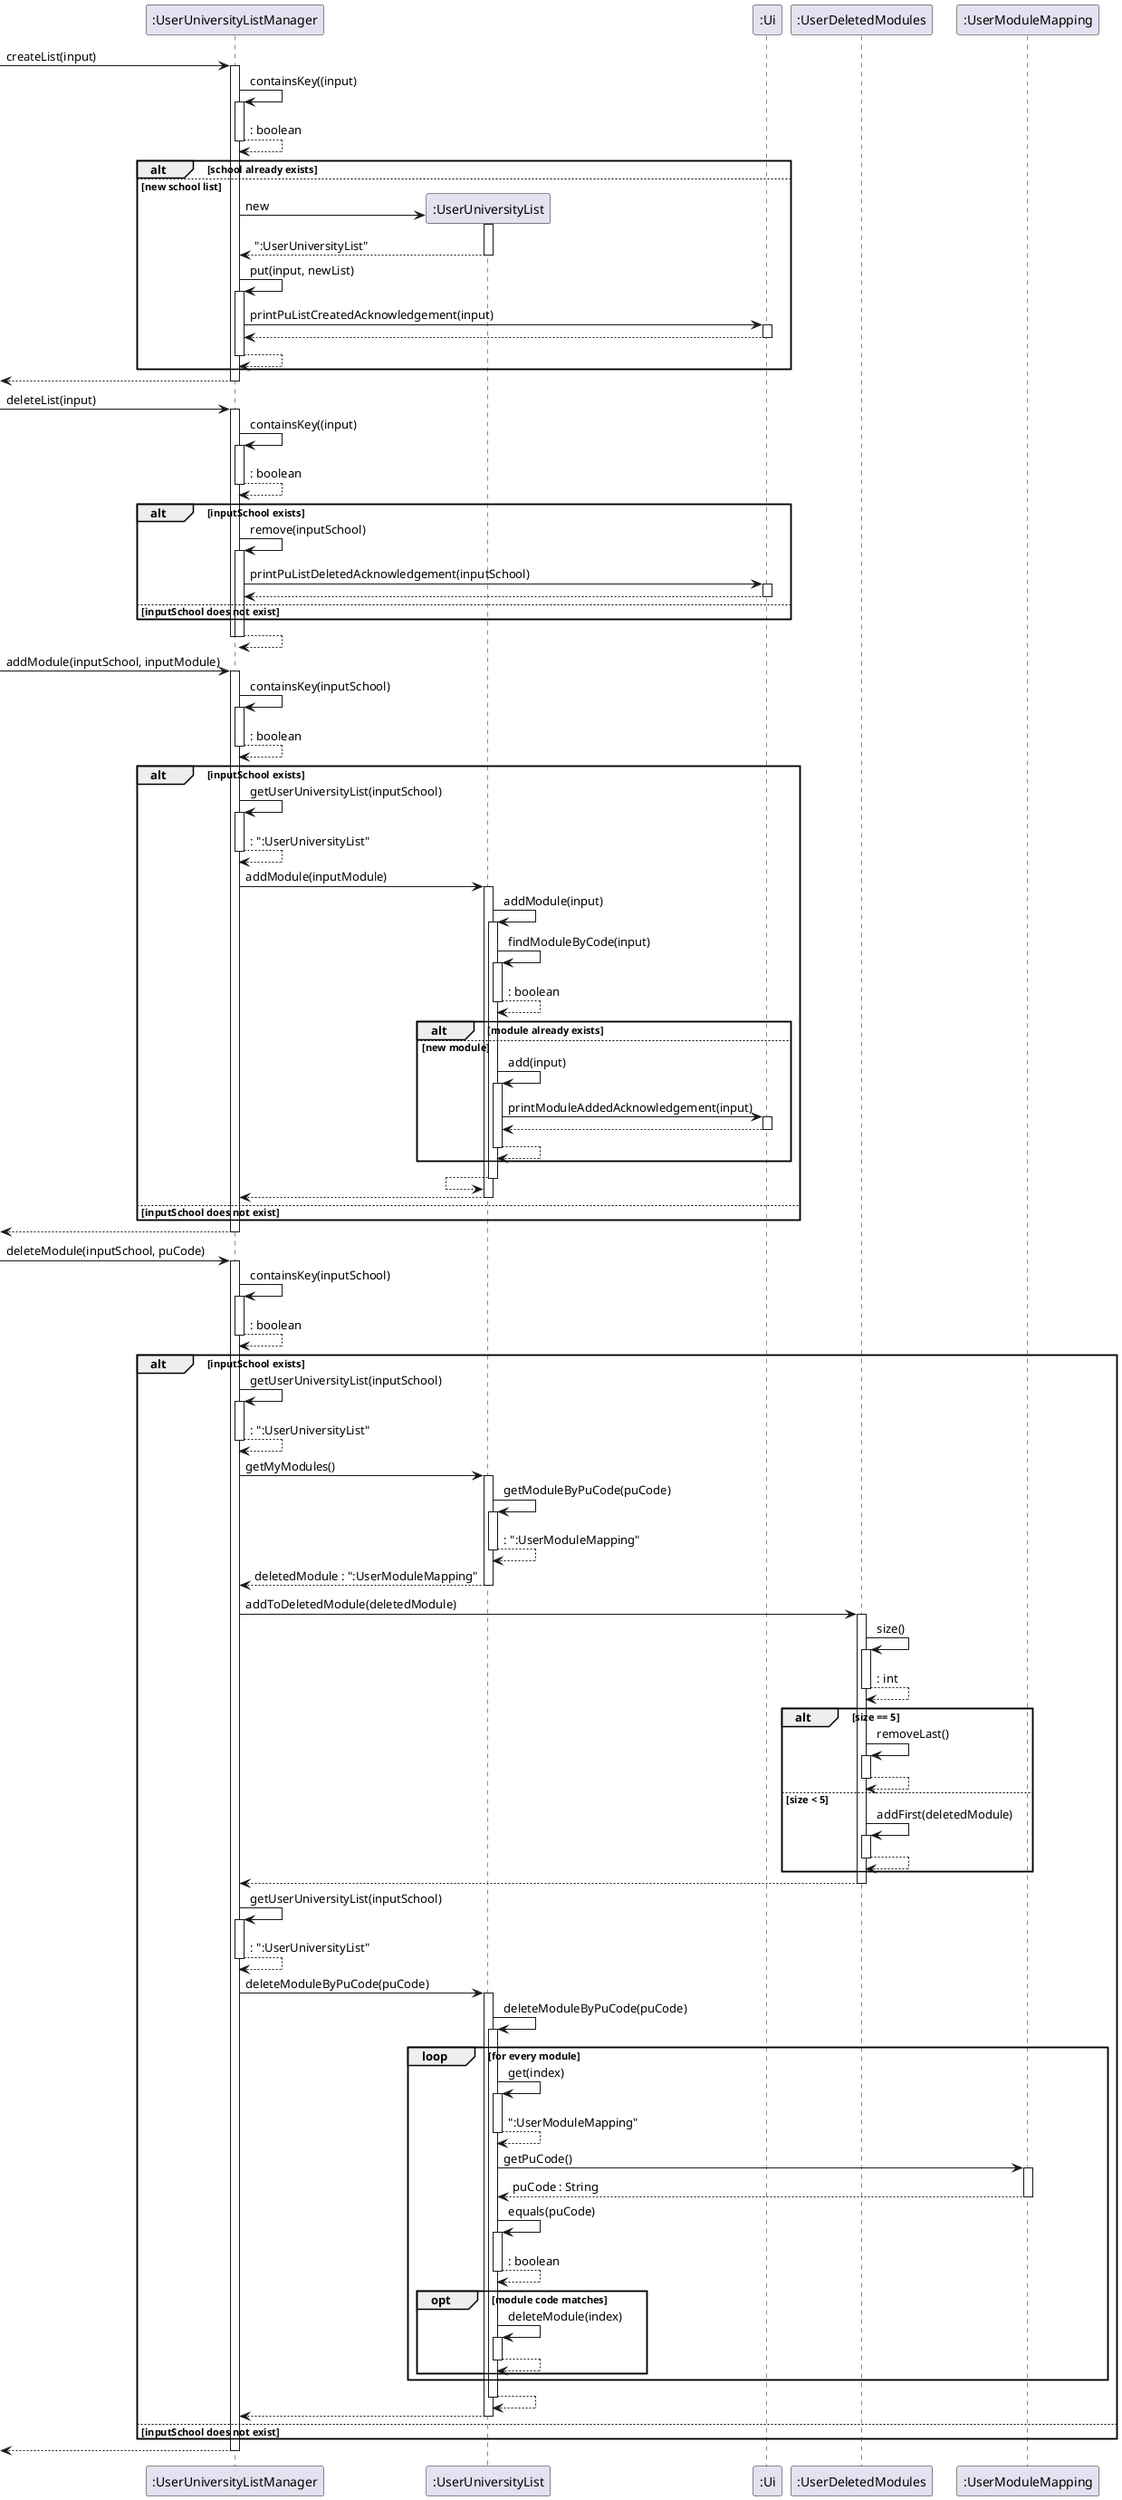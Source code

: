@startuml
'https://plantuml.com/sequence-diagram

-> ":UserUniversityListManager" : createList(input)
activate ":UserUniversityListManager"

":UserUniversityListManager" -> ":UserUniversityListManager" : containsKey((input)
activate ":UserUniversityListManager"
return : boolean

alt school already exists

else new school list
    ":UserUniversityListManager" -> ":UserUniversityList" **: new
    activate ":UserUniversityList"
    return ":UserUniversityList"
    ":UserUniversityListManager" -> ":UserUniversityListManager" : put(input, newList)
    activate ":UserUniversityListManager"

    ":UserUniversityListManager" -> ":Ui" : printPuListCreatedAcknowledgement(input)
    activate ":Ui"
    return

    return

end
return
deactivate ":UserUniversityListManager"

-> ":UserUniversityListManager" : deleteList(input)
activate ":UserUniversityListManager"

":UserUniversityListManager" -> ":UserUniversityListManager" : containsKey((input)
activate ":UserUniversityListManager"
return : boolean

alt inputSchool exists
    ":UserUniversityListManager" -> ":UserUniversityListManager" : remove(inputSchool)
    activate ":UserUniversityListManager"

    ":UserUniversityListManager" -> ":Ui" : printPuListDeletedAcknowledgement(inputSchool)
    activate ":Ui"
    return
else inputSchool does not exist
end

return
deactivate ":UserUniversityListManager"

-> ":UserUniversityListManager" : addModule(inputSchool, inputModule)
activate ":UserUniversityListManager"
":UserUniversityListManager" -> ":UserUniversityListManager" : containsKey(inputSchool)
activate ":UserUniversityListManager"
return : boolean

alt inputSchool exists
    ":UserUniversityListManager" -> ":UserUniversityListManager" : getUserUniversityList(inputSchool)
    activate ":UserUniversityListManager"
    return : ":UserUniversityList"
    ":UserUniversityListManager" -> ":UserUniversityList" : addModule(inputModule)
    activate ":UserUniversityList"

    ":UserUniversityList" -> ":UserUniversityList" : addModule(input)
    activate ":UserUniversityList"
    ":UserUniversityList" -> ":UserUniversityList" : findModuleByCode(input)
    activate ":UserUniversityList"
    return : boolean
    alt module already exists
    else new module
        ":UserUniversityList" -> ":UserUniversityList" : add(input)
        activate ":UserUniversityList"

        ":UserUniversityList" -> ":Ui" : printModuleAddedAcknowledgement(input)
        activate ":Ui"
        ":UserUniversityList" <-- ":Ui"
        deactivate ":Ui"
        return
    end
    ":UserUniversityList" <-- ":UserUniversityList"
    deactivate ":UserUniversityList"
    ":UserUniversityListManager" <-- ":UserUniversityList"
    deactivate ":UserUniversityList"

else inputSchool does not exist

end
return
deactivate ":UserUniversityListManager"

-> ":UserUniversityListManager" : deleteModule(inputSchool, puCode)
activate ":UserUniversityListManager"
":UserUniversityListManager" -> ":UserUniversityListManager" : containsKey(inputSchool)
activate ":UserUniversityListManager"
return : boolean
alt inputSchool exists
    ":UserUniversityListManager" -> ":UserUniversityListManager" : getUserUniversityList(inputSchool)
    activate ":UserUniversityListManager"
    return : ":UserUniversityList"

    ":UserUniversityListManager" -> ":UserUniversityList" : getMyModules()
    activate ":UserUniversityList"


    ":UserUniversityList" -> ":UserUniversityList" : getModuleByPuCode(puCode)
    activate ":UserUniversityList"
    return : ":UserModuleMapping"

    return deletedModule : ":UserModuleMapping"

    ":UserUniversityListManager" -> ":UserDeletedModules" : addToDeletedModule(deletedModule)
    activate ":UserDeletedModules"
    ":UserDeletedModules" -> ":UserDeletedModules" : size()
    activate ":UserDeletedModules"
    return : int
        alt size == 5
        ":UserDeletedModules" -> ":UserDeletedModules" : removeLast()
        activate ":UserDeletedModules"
        return
        else size < 5
        ":UserDeletedModules" -> ":UserDeletedModules" : addFirst(deletedModule)
        activate ":UserDeletedModules"
        return
    end
    return

    ":UserUniversityListManager" -> ":UserUniversityListManager" : getUserUniversityList(inputSchool)
    activate ":UserUniversityListManager"
    return : ":UserUniversityList"

        ":UserUniversityListManager" -> ":UserUniversityList" : deleteModuleByPuCode(puCode)
        activate ":UserUniversityList"

        ":UserUniversityList" -> ":UserUniversityList" : deleteModuleByPuCode(puCode)
        activate ":UserUniversityList"
        loop for every module
        ":UserUniversityList" -> ":UserUniversityList" : get(index)
        activate ":UserUniversityList"
        return ":UserModuleMapping"
        ":UserUniversityList" -> ":UserModuleMapping" : getPuCode()
        activate ":UserModuleMapping"
        return puCode : String
        ":UserUniversityList" -> ":UserUniversityList" : equals(puCode)
        activate ":UserUniversityList"
        return : boolean
        opt module code matches
        ":UserUniversityList" -> ":UserUniversityList" : deleteModule(index)
        activate ":UserUniversityList"
        return
        end

    end

    return

    return


else inputSchool does not exist
end
return
deactivate ":UserUniversityListManager"

@enduml